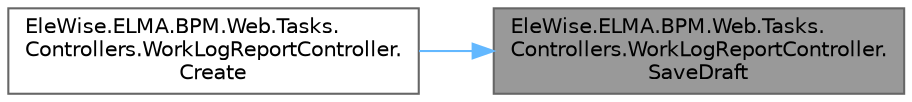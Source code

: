 digraph "EleWise.ELMA.BPM.Web.Tasks.Controllers.WorkLogReportController.SaveDraft"
{
 // LATEX_PDF_SIZE
  bgcolor="transparent";
  edge [fontname=Helvetica,fontsize=10,labelfontname=Helvetica,labelfontsize=10];
  node [fontname=Helvetica,fontsize=10,shape=box,height=0.2,width=0.4];
  rankdir="RL";
  Node1 [id="Node000001",label="EleWise.ELMA.BPM.Web.Tasks.\lControllers.WorkLogReportController.\lSaveDraft",height=0.2,width=0.4,color="gray40", fillcolor="grey60", style="filled", fontcolor="black",tooltip="Сохранение черновика трудозатрат."];
  Node1 -> Node2 [id="edge1_Node000001_Node000002",dir="back",color="steelblue1",style="solid",tooltip=" "];
  Node2 [id="Node000002",label="EleWise.ELMA.BPM.Web.Tasks.\lControllers.WorkLogReportController.\lCreate",height=0.2,width=0.4,color="grey40", fillcolor="white", style="filled",URL="$class_ele_wise_1_1_e_l_m_a_1_1_b_p_m_1_1_web_1_1_tasks_1_1_controllers_1_1_work_log_report_controller.html#a3e445768272977966902b36996ee00f0",tooltip="Создание отчёта о трудозатратах."];
}
